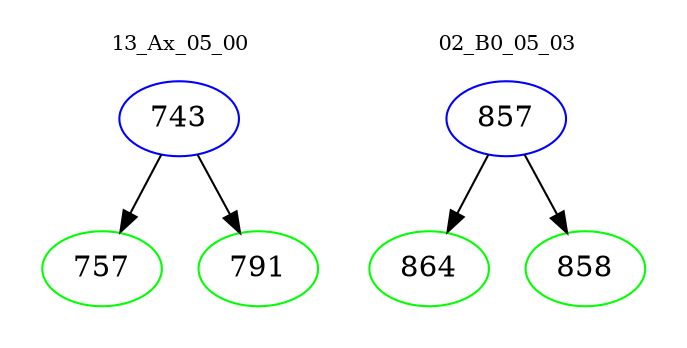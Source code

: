 digraph{
subgraph cluster_0 {
color = white
label = "13_Ax_05_00";
fontsize=10;
T0_743 [label="743", color="blue"]
T0_743 -> T0_757 [color="black"]
T0_757 [label="757", color="green"]
T0_743 -> T0_791 [color="black"]
T0_791 [label="791", color="green"]
}
subgraph cluster_1 {
color = white
label = "02_B0_05_03";
fontsize=10;
T1_857 [label="857", color="blue"]
T1_857 -> T1_864 [color="black"]
T1_864 [label="864", color="green"]
T1_857 -> T1_858 [color="black"]
T1_858 [label="858", color="green"]
}
}

